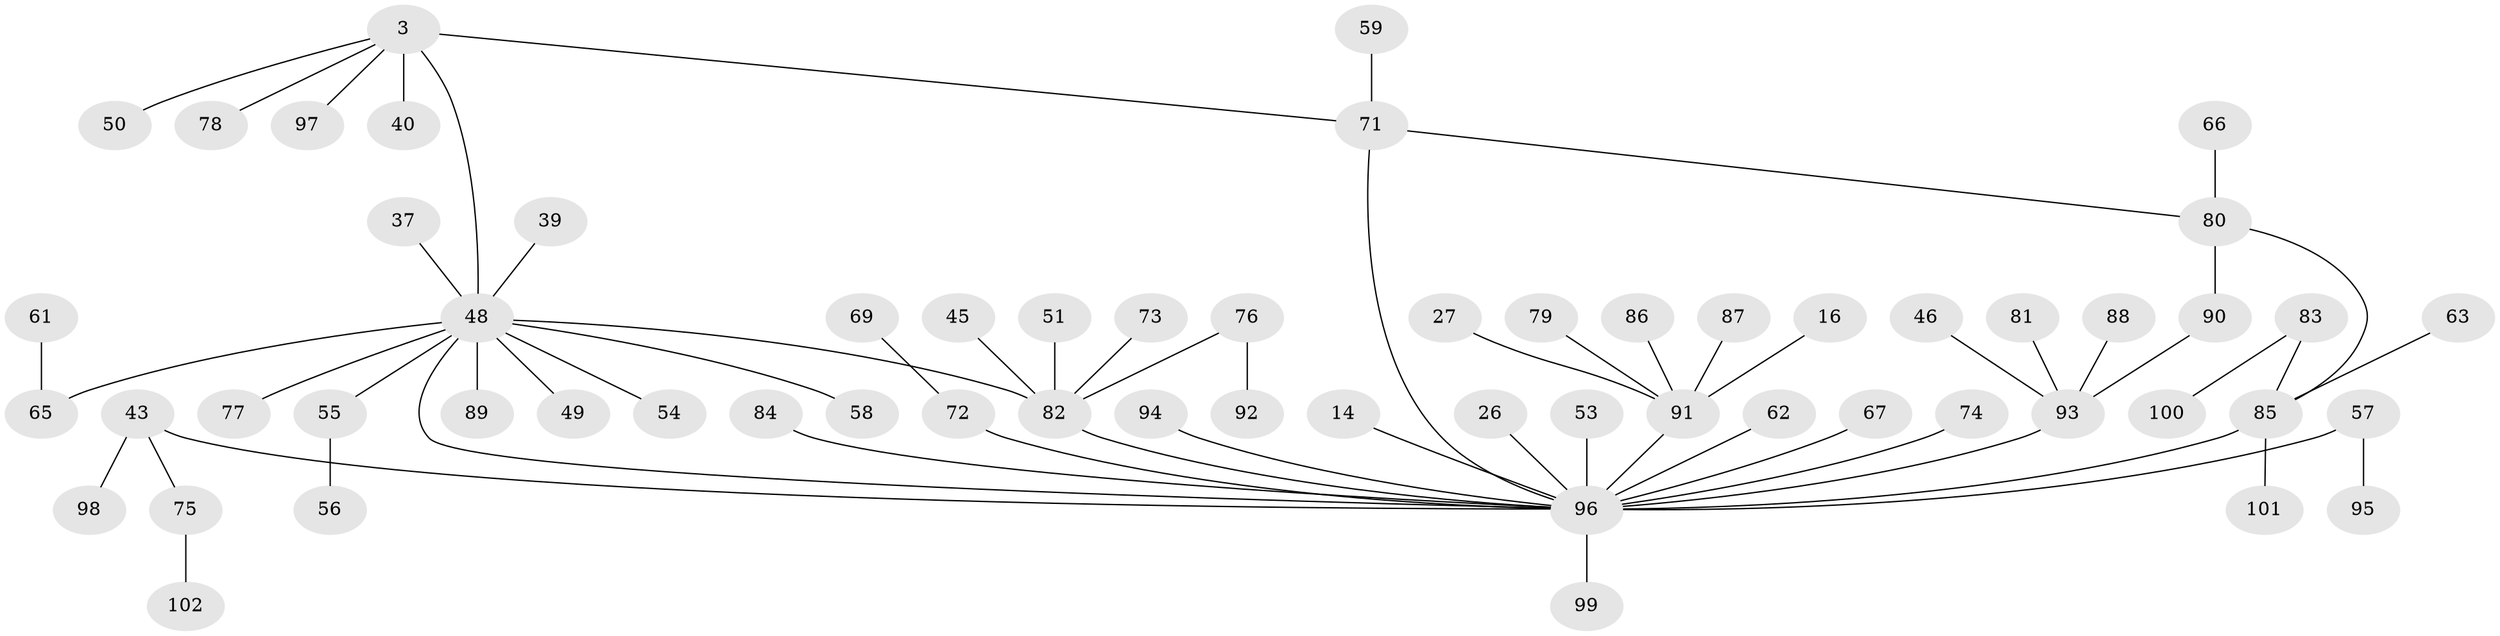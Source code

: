 // original degree distribution, {12: 0.00980392156862745, 2: 0.2549019607843137, 7: 0.0196078431372549, 29: 0.00980392156862745, 5: 0.06862745098039216, 10: 0.00980392156862745, 6: 0.0196078431372549, 4: 0.0392156862745098, 3: 0.0784313725490196, 1: 0.49019607843137253}
// Generated by graph-tools (version 1.1) at 2025/50/03/04/25 21:50:59]
// undirected, 61 vertices, 64 edges
graph export_dot {
graph [start="1"]
  node [color=gray90,style=filled];
  3 [super="+2"];
  14;
  16;
  26;
  27;
  37;
  39;
  40;
  43 [super="+24"];
  45;
  46;
  48 [super="+1+29"];
  49;
  50 [super="+23+38"];
  51;
  53;
  54 [super="+10"];
  55;
  56;
  57;
  58;
  59;
  61;
  62;
  63;
  65 [super="+25+28+34"];
  66;
  67 [super="+7"];
  69;
  71 [super="+31+44"];
  72 [super="+68"];
  73;
  74 [super="+47"];
  75 [super="+70"];
  76 [super="+35"];
  77;
  78;
  79;
  80 [super="+33"];
  81;
  82 [super="+17+19+30+52"];
  83;
  84 [super="+64"];
  85 [super="+42"];
  86;
  87;
  88 [super="+36"];
  89;
  90;
  91 [super="+32+21"];
  92;
  93 [super="+18+9"];
  94;
  95;
  96 [super="+20+41+4"];
  97;
  98;
  99;
  100;
  101;
  102;
  3 -- 40;
  3 -- 78;
  3 -- 97;
  3 -- 48 [weight=2];
  3 -- 50;
  3 -- 71;
  14 -- 96;
  16 -- 91;
  26 -- 96;
  27 -- 91;
  37 -- 48;
  39 -- 48;
  43 -- 98;
  43 -- 75;
  43 -- 96 [weight=2];
  45 -- 82;
  46 -- 93;
  48 -- 49;
  48 -- 89;
  48 -- 58;
  48 -- 77;
  48 -- 55;
  48 -- 54;
  48 -- 82 [weight=3];
  48 -- 96 [weight=4];
  48 -- 65;
  51 -- 82;
  53 -- 96;
  55 -- 56;
  57 -- 95;
  57 -- 96;
  59 -- 71;
  61 -- 65;
  62 -- 96;
  63 -- 85;
  66 -- 80;
  67 -- 96;
  69 -- 72;
  71 -- 96;
  71 -- 80;
  72 -- 96;
  73 -- 82;
  74 -- 96;
  75 -- 102;
  76 -- 92;
  76 -- 82;
  79 -- 91;
  80 -- 85;
  80 -- 90;
  81 -- 93;
  82 -- 96 [weight=2];
  83 -- 100;
  83 -- 85;
  84 -- 96 [weight=2];
  85 -- 101;
  85 -- 96 [weight=4];
  86 -- 91;
  87 -- 91;
  88 -- 93;
  90 -- 93;
  91 -- 96 [weight=2];
  93 -- 96 [weight=5];
  94 -- 96;
  96 -- 99;
}
